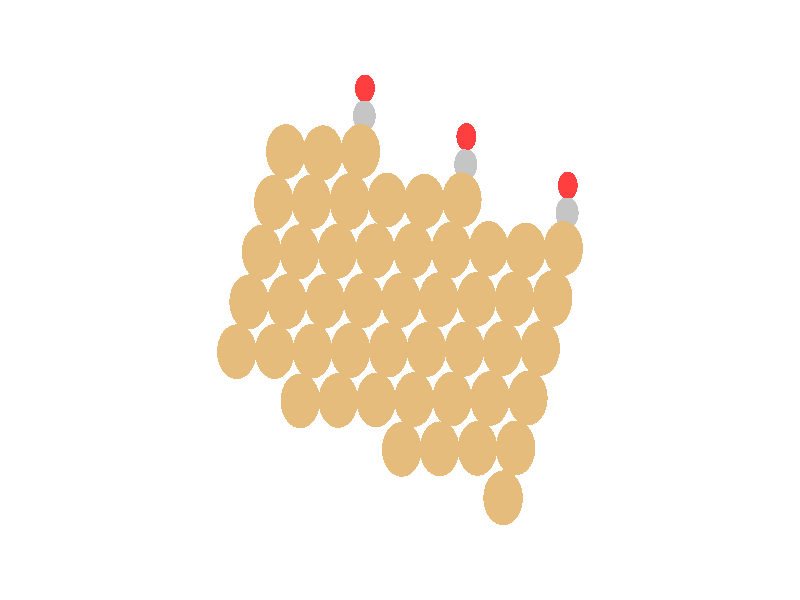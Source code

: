 #include "colors.inc"
#include "finish.inc"

global_settings {assumed_gamma 1 max_trace_level 6}
background {color White}
camera {orthographic
  right -47.49*x up 25.63*y
  direction 1.00*z
  location <0,0,50.00> look_at <0,0,0>}
light_source {<  2.00,   3.00,  40.00> color White
  area_light <0.70, 0, 0>, <0, 0.70, 0>, 3, 3
  adaptive 1 jitter}

#declare simple = finish {phong 0.7}
#declare pale = finish {ambient .5 diffuse .85 roughness .001 specular 0.200 }
#declare intermediate = finish {ambient 0.3 diffuse 0.6 specular 0.10 roughness 0.04 }
#declare vmd = finish {ambient .0 diffuse .65 phong 0.1 phong_size 40. specular 0.500 }
#declare jmol = finish {ambient .2 diffuse .6 specular 1 roughness .001 metallic}
#declare ase2 = finish {ambient 0.05 brilliance 3 diffuse 0.6 metallic specular 0.70 roughness 0.04 reflection 0.15}
#declare ase3 = finish {ambient .15 brilliance 2 diffuse .6 metallic specular 1. roughness .001 reflection .0}
#declare glass = finish {ambient .05 diffuse .3 specular 1. roughness .001}
#declare glass2 = finish {ambient .0 diffuse .3 specular 1. reflection .25 roughness .001}
#declare Rcell = 0.070;
#declare Rbond = 0.100;

#macro atom(LOC, R, COL, TRANS, FIN)
  sphere{LOC, R texture{pigment{color COL transmit TRANS} finish{FIN}}}
#end
#macro constrain(LOC, R, COL, TRANS FIN)
union{torus{R, Rcell rotate 45*z texture{pigment{color COL transmit TRANS} finish{FIN}}}
      torus{R, Rcell rotate -45*z texture{pigment{color COL transmit TRANS} finish{FIN}}}
      translate LOC}
#end

atom(< -2.12,   7.86, -13.00>, 0.68, rgb <0.56, 0.56, 0.56>, 0.0, simple) // #0 
atom(< -2.08,   9.04, -13.00>, 0.59, rgb <1.00, 0.05, 0.05>, 0.0, simple) // #1 
atom(< -8.22,   2.04, -14.30>, 1.17, rgb <0.78, 0.50, 0.20>, 0.0, simple) // #2 
atom(< -9.69,  -2.21, -14.30>, 1.17, rgb <0.78, 0.50, 0.20>, 0.0, simple) // #3 
atom(< -5.19,  -2.18, -14.30>, 1.17, rgb <0.78, 0.50, 0.20>, 0.0, simple) // #4 
atom(< -6.71,  -0.07, -14.30>, 1.17, rgb <0.78, 0.50, 0.20>, 0.0, simple) // #5 
atom(< -7.44,  -2.20, -13.00>, 1.17, rgb <0.78, 0.50, 0.20>, 0.0, simple) // #6 
atom(< -8.96,  -0.08, -13.00>, 1.17, rgb <0.78, 0.50, 0.20>, 0.0, simple) // #7 
atom(< -4.45,  -0.05, -13.00>, 1.17, rgb <0.78, 0.50, 0.20>, 0.0, simple) // #8 
atom(< -5.92,  -4.31, -13.00>, 1.17, rgb <0.78, 0.50, 0.20>, 0.0, simple) // #9 
atom(< -2.35,   6.35, -14.29>, 1.17, rgb <0.78, 0.50, 0.20>, 0.0, simple) // #10 
atom(< -3.72,   2.08, -14.30>, 1.17, rgb <0.78, 0.50, 0.20>, 0.0, simple) // #11 
atom(< -5.25,   4.19, -14.30>, 1.17, rgb <0.78, 0.50, 0.20>, 0.0, simple) // #12 
atom(< -6.78,   6.34, -14.31>, 1.17, rgb <0.78, 0.50, 0.20>, 0.0, simple) // #13 
atom(< -7.49,   4.17, -13.00>, 1.17, rgb <0.78, 0.50, 0.20>, 0.0, simple) // #14 
atom(< -2.99,   4.17, -13.00>, 1.17, rgb <0.78, 0.50, 0.20>, 0.0, simple) // #15 
atom(< -4.62,   6.27, -13.00>, 1.17, rgb <0.78, 0.50, 0.20>, 0.0, simple) // #16 
atom(< -5.97,   2.06, -13.00>, 1.17, rgb <0.78, 0.50, 0.20>, 0.0, simple) // #17 
atom(< -8.22,   2.04, -11.70>, 1.17, rgb <0.78, 0.50, 0.20>, 0.0, simple) // #18 
atom(< -9.69,  -2.21, -11.70>, 1.17, rgb <0.78, 0.50, 0.20>, 0.0, simple) // #19 
atom(< -5.19,  -2.18, -11.70>, 1.17, rgb <0.78, 0.50, 0.20>, 0.0, simple) // #20 
atom(< -6.71,  -0.07, -11.70>, 1.17, rgb <0.78, 0.50, 0.20>, 0.0, simple) // #21 
atom(< -7.44,  -2.20, -10.40>, 1.17, rgb <0.78, 0.50, 0.20>, 0.0, simple) // #22 
atom(< -8.96,  -0.08, -10.40>, 1.17, rgb <0.78, 0.50, 0.20>, 0.0, simple) // #23 
atom(< -4.45,  -0.05, -10.40>, 1.17, rgb <0.78, 0.50, 0.20>, 0.0, simple) // #24 
atom(< -5.92,  -4.31, -10.40>, 1.17, rgb <0.78, 0.50, 0.20>, 0.0, simple) // #25 
atom(< -2.35,   6.35, -11.71>, 1.17, rgb <0.78, 0.50, 0.20>, 0.0, simple) // #26 
atom(< -3.72,   2.08, -11.70>, 1.17, rgb <0.78, 0.50, 0.20>, 0.0, simple) // #27 
atom(< -5.25,   4.19, -11.70>, 1.17, rgb <0.78, 0.50, 0.20>, 0.0, simple) // #28 
atom(< -6.78,   6.34, -11.69>, 1.17, rgb <0.78, 0.50, 0.20>, 0.0, simple) // #29 
atom(< -7.49,   4.17, -10.40>, 1.17, rgb <0.78, 0.50, 0.20>, 0.0, simple) // #30 
atom(< -2.98,   4.25, -10.40>, 1.17, rgb <0.78, 0.50, 0.20>, 0.0, simple) // #31 
atom(< -4.56,   6.29, -10.40>, 1.17, rgb <0.78, 0.50, 0.20>, 0.0, simple) // #32 
atom(< -5.97,   2.06, -10.40>, 1.17, rgb <0.78, 0.50, 0.20>, 0.0, simple) // #33 
atom(<  3.90,   5.79, -13.00>, 0.68, rgb <0.56, 0.56, 0.56>, 0.0, simple) // #34 
atom(<  3.94,   6.97, -13.00>, 0.59, rgb <1.00, 0.05, 0.05>, 0.0, simple) // #35 
atom(< -2.20,  -0.03, -14.30>, 1.17, rgb <0.78, 0.50, 0.20>, 0.0, simple) // #36 
atom(< -3.67,  -4.29, -14.30>, 1.17, rgb <0.78, 0.50, 0.20>, 0.0, simple) // #37 
atom(<  0.83,  -4.25, -14.30>, 1.17, rgb <0.78, 0.50, 0.20>, 0.0, simple) // #38 
atom(< -0.68,  -2.14, -14.30>, 1.17, rgb <0.78, 0.50, 0.20>, 0.0, simple) // #39 
atom(< -1.42,  -4.27, -13.00>, 1.17, rgb <0.78, 0.50, 0.20>, 0.0, simple) // #40 
atom(< -2.94,  -2.16, -13.00>, 1.17, rgb <0.78, 0.50, 0.20>, 0.0, simple) // #41 
atom(<  1.57,  -2.12, -13.00>, 1.17, rgb <0.78, 0.50, 0.20>, 0.0, simple) // #42 
atom(<  0.10,  -6.38, -13.00>, 1.17, rgb <0.78, 0.50, 0.20>, 0.0, simple) // #43 
atom(<  3.67,   4.28, -14.29>, 1.17, rgb <0.78, 0.50, 0.20>, 0.0, simple) // #44 
atom(<  2.30,   0.01, -14.30>, 1.17, rgb <0.78, 0.50, 0.20>, 0.0, simple) // #45 
atom(<  0.77,   2.11, -14.30>, 1.17, rgb <0.78, 0.50, 0.20>, 0.0, simple) // #46 
atom(< -0.76,   4.27, -14.31>, 1.17, rgb <0.78, 0.50, 0.20>, 0.0, simple) // #47 
atom(< -1.47,   2.10, -13.00>, 1.17, rgb <0.78, 0.50, 0.20>, 0.0, simple) // #48 
atom(<  3.03,   2.10, -13.00>, 1.17, rgb <0.78, 0.50, 0.20>, 0.0, simple) // #49 
atom(<  1.40,   4.20, -13.00>, 1.17, rgb <0.78, 0.50, 0.20>, 0.0, simple) // #50 
atom(<  0.05,  -0.01, -13.00>, 1.17, rgb <0.78, 0.50, 0.20>, 0.0, simple) // #51 
atom(< -2.20,  -0.03, -11.70>, 1.17, rgb <0.78, 0.50, 0.20>, 0.0, simple) // #52 
atom(< -3.67,  -4.29, -11.70>, 1.17, rgb <0.78, 0.50, 0.20>, 0.0, simple) // #53 
atom(<  0.83,  -4.25, -11.70>, 1.17, rgb <0.78, 0.50, 0.20>, 0.0, simple) // #54 
atom(< -0.68,  -2.14, -11.70>, 1.17, rgb <0.78, 0.50, 0.20>, 0.0, simple) // #55 
atom(< -1.42,  -4.27, -10.40>, 1.17, rgb <0.78, 0.50, 0.20>, 0.0, simple) // #56 
atom(< -2.94,  -2.16, -10.40>, 1.17, rgb <0.78, 0.50, 0.20>, 0.0, simple) // #57 
atom(<  1.57,  -2.12, -10.40>, 1.17, rgb <0.78, 0.50, 0.20>, 0.0, simple) // #58 
atom(<  0.10,  -6.38, -10.40>, 1.17, rgb <0.78, 0.50, 0.20>, 0.0, simple) // #59 
atom(<  3.67,   4.28, -11.71>, 1.17, rgb <0.78, 0.50, 0.20>, 0.0, simple) // #60 
atom(<  2.30,   0.01, -11.70>, 1.17, rgb <0.78, 0.50, 0.20>, 0.0, simple) // #61 
atom(<  0.77,   2.11, -11.70>, 1.17, rgb <0.78, 0.50, 0.20>, 0.0, simple) // #62 
atom(< -0.76,   4.27, -11.69>, 1.17, rgb <0.78, 0.50, 0.20>, 0.0, simple) // #63 
atom(< -1.47,   2.10, -10.40>, 1.17, rgb <0.78, 0.50, 0.20>, 0.0, simple) // #64 
atom(<  3.04,   2.17, -10.40>, 1.17, rgb <0.78, 0.50, 0.20>, 0.0, simple) // #65 
atom(<  1.46,   4.22, -10.40>, 1.17, rgb <0.78, 0.50, 0.20>, 0.0, simple) // #66 
atom(<  0.05,  -0.01, -10.40>, 1.17, rgb <0.78, 0.50, 0.20>, 0.0, simple) // #67 
atom(<  9.92,   3.72, -13.00>, 0.68, rgb <0.56, 0.56, 0.56>, 0.0, simple) // #68 
atom(<  9.96,   4.89, -13.00>, 0.59, rgb <1.00, 0.05, 0.05>, 0.0, simple) // #69 
atom(<  3.82,  -2.10, -14.30>, 1.17, rgb <0.78, 0.50, 0.20>, 0.0, simple) // #70 
atom(<  2.35,  -6.36, -14.30>, 1.17, rgb <0.78, 0.50, 0.20>, 0.0, simple) // #71 
atom(<  6.86,  -6.32, -14.30>, 1.17, rgb <0.78, 0.50, 0.20>, 0.0, simple) // #72 
atom(<  5.34,  -4.21, -14.30>, 1.17, rgb <0.78, 0.50, 0.20>, 0.0, simple) // #73 
atom(<  4.60,  -6.34, -13.00>, 1.17, rgb <0.78, 0.50, 0.20>, 0.0, simple) // #74 
atom(<  3.09,  -4.23, -13.00>, 1.17, rgb <0.78, 0.50, 0.20>, 0.0, simple) // #75 
atom(<  7.59,  -4.19, -13.00>, 1.17, rgb <0.78, 0.50, 0.20>, 0.0, simple) // #76 
atom(<  6.12,  -8.45, -13.00>, 1.17, rgb <0.78, 0.50, 0.20>, 0.0, simple) // #77 
atom(<  9.69,   2.20, -14.29>, 1.17, rgb <0.78, 0.50, 0.20>, 0.0, simple) // #78 
atom(<  8.32,  -2.07, -14.30>, 1.17, rgb <0.78, 0.50, 0.20>, 0.0, simple) // #79 
atom(<  6.79,   0.04, -14.30>, 1.17, rgb <0.78, 0.50, 0.20>, 0.0, simple) // #80 
atom(<  5.26,   2.20, -14.31>, 1.17, rgb <0.78, 0.50, 0.20>, 0.0, simple) // #81 
atom(<  4.55,   0.03, -13.00>, 1.17, rgb <0.78, 0.50, 0.20>, 0.0, simple) // #82 
atom(<  9.05,   0.03, -13.00>, 1.17, rgb <0.78, 0.50, 0.20>, 0.0, simple) // #83 
atom(<  7.43,   2.12, -13.00>, 1.17, rgb <0.78, 0.50, 0.20>, 0.0, simple) // #84 
atom(<  6.07,  -2.08, -13.00>, 1.17, rgb <0.78, 0.50, 0.20>, 0.0, simple) // #85 
atom(<  3.82,  -2.10, -11.70>, 1.17, rgb <0.78, 0.50, 0.20>, 0.0, simple) // #86 
atom(<  2.35,  -6.36, -11.70>, 1.17, rgb <0.78, 0.50, 0.20>, 0.0, simple) // #87 
atom(<  6.86,  -6.32, -11.70>, 1.17, rgb <0.78, 0.50, 0.20>, 0.0, simple) // #88 
atom(<  5.34,  -4.21, -11.70>, 1.17, rgb <0.78, 0.50, 0.20>, 0.0, simple) // #89 
atom(<  4.60,  -6.34, -10.40>, 1.17, rgb <0.78, 0.50, 0.20>, 0.0, simple) // #90 
atom(<  3.09,  -4.23, -10.40>, 1.17, rgb <0.78, 0.50, 0.20>, 0.0, simple) // #91 
atom(<  7.59,  -4.19, -10.40>, 1.17, rgb <0.78, 0.50, 0.20>, 0.0, simple) // #92 
atom(<  6.12,  -8.45, -10.40>, 1.17, rgb <0.78, 0.50, 0.20>, 0.0, simple) // #93 
atom(<  9.69,   2.20, -11.71>, 1.17, rgb <0.78, 0.50, 0.20>, 0.0, simple) // #94 
atom(<  8.32,  -2.07, -11.70>, 1.17, rgb <0.78, 0.50, 0.20>, 0.0, simple) // #95 
atom(<  6.79,   0.04, -11.70>, 1.17, rgb <0.78, 0.50, 0.20>, 0.0, simple) // #96 
atom(<  5.26,   2.20, -11.69>, 1.17, rgb <0.78, 0.50, 0.20>, 0.0, simple) // #97 
atom(<  4.55,   0.03, -10.40>, 1.17, rgb <0.78, 0.50, 0.20>, 0.0, simple) // #98 
atom(<  9.07,   0.10, -10.40>, 1.17, rgb <0.78, 0.50, 0.20>, 0.0, simple) // #99 
atom(<  7.48,   2.14, -10.40>, 1.17, rgb <0.78, 0.50, 0.20>, 0.0, simple) // #100 
atom(<  6.07,  -2.08, -10.40>, 1.17, rgb <0.78, 0.50, 0.20>, 0.0, simple) // #101 
atom(< -2.12,   7.86,  -7.80>, 0.68, rgb <0.56, 0.56, 0.56>, 0.0, simple) // #102 
atom(< -2.08,   9.04,  -7.80>, 0.59, rgb <1.00, 0.05, 0.05>, 0.0, simple) // #103 
atom(< -8.22,   2.04,  -9.10>, 1.17, rgb <0.78, 0.50, 0.20>, 0.0, simple) // #104 
atom(< -9.69,  -2.21,  -9.10>, 1.17, rgb <0.78, 0.50, 0.20>, 0.0, simple) // #105 
atom(< -5.19,  -2.18,  -9.10>, 1.17, rgb <0.78, 0.50, 0.20>, 0.0, simple) // #106 
atom(< -6.71,  -0.07,  -9.10>, 1.17, rgb <0.78, 0.50, 0.20>, 0.0, simple) // #107 
atom(< -7.44,  -2.20,  -7.80>, 1.17, rgb <0.78, 0.50, 0.20>, 0.0, simple) // #108 
atom(< -8.96,  -0.08,  -7.80>, 1.17, rgb <0.78, 0.50, 0.20>, 0.0, simple) // #109 
atom(< -4.45,  -0.05,  -7.80>, 1.17, rgb <0.78, 0.50, 0.20>, 0.0, simple) // #110 
atom(< -5.92,  -4.31,  -7.80>, 1.17, rgb <0.78, 0.50, 0.20>, 0.0, simple) // #111 
atom(< -2.35,   6.35,  -9.09>, 1.17, rgb <0.78, 0.50, 0.20>, 0.0, simple) // #112 
atom(< -3.72,   2.08,  -9.10>, 1.17, rgb <0.78, 0.50, 0.20>, 0.0, simple) // #113 
atom(< -5.25,   4.19,  -9.10>, 1.17, rgb <0.78, 0.50, 0.20>, 0.0, simple) // #114 
atom(< -6.78,   6.34,  -9.11>, 1.17, rgb <0.78, 0.50, 0.20>, 0.0, simple) // #115 
atom(< -7.49,   4.17,  -7.80>, 1.17, rgb <0.78, 0.50, 0.20>, 0.0, simple) // #116 
atom(< -2.99,   4.17,  -7.80>, 1.17, rgb <0.78, 0.50, 0.20>, 0.0, simple) // #117 
atom(< -4.62,   6.27,  -7.80>, 1.17, rgb <0.78, 0.50, 0.20>, 0.0, simple) // #118 
atom(< -5.97,   2.06,  -7.80>, 1.17, rgb <0.78, 0.50, 0.20>, 0.0, simple) // #119 
atom(< -8.22,   2.04,  -6.50>, 1.17, rgb <0.78, 0.50, 0.20>, 0.0, simple) // #120 
atom(< -9.69,  -2.21,  -6.50>, 1.17, rgb <0.78, 0.50, 0.20>, 0.0, simple) // #121 
atom(< -5.19,  -2.18,  -6.50>, 1.17, rgb <0.78, 0.50, 0.20>, 0.0, simple) // #122 
atom(< -6.71,  -0.07,  -6.50>, 1.17, rgb <0.78, 0.50, 0.20>, 0.0, simple) // #123 
atom(< -7.44,  -2.20,  -5.20>, 1.17, rgb <0.78, 0.50, 0.20>, 0.0, simple) // #124 
atom(< -8.96,  -0.08,  -5.20>, 1.17, rgb <0.78, 0.50, 0.20>, 0.0, simple) // #125 
atom(< -4.45,  -0.05,  -5.20>, 1.17, rgb <0.78, 0.50, 0.20>, 0.0, simple) // #126 
atom(< -5.92,  -4.31,  -5.20>, 1.17, rgb <0.78, 0.50, 0.20>, 0.0, simple) // #127 
atom(< -2.35,   6.35,  -6.51>, 1.17, rgb <0.78, 0.50, 0.20>, 0.0, simple) // #128 
atom(< -3.72,   2.08,  -6.50>, 1.17, rgb <0.78, 0.50, 0.20>, 0.0, simple) // #129 
atom(< -5.25,   4.19,  -6.50>, 1.17, rgb <0.78, 0.50, 0.20>, 0.0, simple) // #130 
atom(< -6.78,   6.34,  -6.49>, 1.17, rgb <0.78, 0.50, 0.20>, 0.0, simple) // #131 
atom(< -7.49,   4.17,  -5.20>, 1.17, rgb <0.78, 0.50, 0.20>, 0.0, simple) // #132 
atom(< -2.98,   4.25,  -5.20>, 1.17, rgb <0.78, 0.50, 0.20>, 0.0, simple) // #133 
atom(< -4.56,   6.29,  -5.20>, 1.17, rgb <0.78, 0.50, 0.20>, 0.0, simple) // #134 
atom(< -5.97,   2.06,  -5.20>, 1.17, rgb <0.78, 0.50, 0.20>, 0.0, simple) // #135 
atom(<  3.90,   5.79,  -7.80>, 0.68, rgb <0.56, 0.56, 0.56>, 0.0, simple) // #136 
atom(<  3.94,   6.97,  -7.80>, 0.59, rgb <1.00, 0.05, 0.05>, 0.0, simple) // #137 
atom(< -2.20,  -0.03,  -9.10>, 1.17, rgb <0.78, 0.50, 0.20>, 0.0, simple) // #138 
atom(< -3.67,  -4.29,  -9.10>, 1.17, rgb <0.78, 0.50, 0.20>, 0.0, simple) // #139 
atom(<  0.83,  -4.25,  -9.10>, 1.17, rgb <0.78, 0.50, 0.20>, 0.0, simple) // #140 
atom(< -0.68,  -2.14,  -9.10>, 1.17, rgb <0.78, 0.50, 0.20>, 0.0, simple) // #141 
atom(< -1.42,  -4.27,  -7.80>, 1.17, rgb <0.78, 0.50, 0.20>, 0.0, simple) // #142 
atom(< -2.94,  -2.16,  -7.80>, 1.17, rgb <0.78, 0.50, 0.20>, 0.0, simple) // #143 
atom(<  1.57,  -2.12,  -7.80>, 1.17, rgb <0.78, 0.50, 0.20>, 0.0, simple) // #144 
atom(<  0.10,  -6.38,  -7.80>, 1.17, rgb <0.78, 0.50, 0.20>, 0.0, simple) // #145 
atom(<  3.67,   4.28,  -9.09>, 1.17, rgb <0.78, 0.50, 0.20>, 0.0, simple) // #146 
atom(<  2.30,   0.01,  -9.10>, 1.17, rgb <0.78, 0.50, 0.20>, 0.0, simple) // #147 
atom(<  0.77,   2.11,  -9.10>, 1.17, rgb <0.78, 0.50, 0.20>, 0.0, simple) // #148 
atom(< -0.76,   4.27,  -9.11>, 1.17, rgb <0.78, 0.50, 0.20>, 0.0, simple) // #149 
atom(< -1.47,   2.10,  -7.80>, 1.17, rgb <0.78, 0.50, 0.20>, 0.0, simple) // #150 
atom(<  3.03,   2.10,  -7.80>, 1.17, rgb <0.78, 0.50, 0.20>, 0.0, simple) // #151 
atom(<  1.40,   4.20,  -7.80>, 1.17, rgb <0.78, 0.50, 0.20>, 0.0, simple) // #152 
atom(<  0.05,  -0.01,  -7.80>, 1.17, rgb <0.78, 0.50, 0.20>, 0.0, simple) // #153 
atom(< -2.20,  -0.03,  -6.50>, 1.17, rgb <0.78, 0.50, 0.20>, 0.0, simple) // #154 
atom(< -3.67,  -4.29,  -6.50>, 1.17, rgb <0.78, 0.50, 0.20>, 0.0, simple) // #155 
atom(<  0.83,  -4.25,  -6.50>, 1.17, rgb <0.78, 0.50, 0.20>, 0.0, simple) // #156 
atom(< -0.68,  -2.14,  -6.50>, 1.17, rgb <0.78, 0.50, 0.20>, 0.0, simple) // #157 
atom(< -1.42,  -4.27,  -5.20>, 1.17, rgb <0.78, 0.50, 0.20>, 0.0, simple) // #158 
atom(< -2.94,  -2.16,  -5.20>, 1.17, rgb <0.78, 0.50, 0.20>, 0.0, simple) // #159 
atom(<  1.57,  -2.12,  -5.20>, 1.17, rgb <0.78, 0.50, 0.20>, 0.0, simple) // #160 
atom(<  0.10,  -6.38,  -5.20>, 1.17, rgb <0.78, 0.50, 0.20>, 0.0, simple) // #161 
atom(<  3.67,   4.28,  -6.51>, 1.17, rgb <0.78, 0.50, 0.20>, 0.0, simple) // #162 
atom(<  2.30,   0.01,  -6.50>, 1.17, rgb <0.78, 0.50, 0.20>, 0.0, simple) // #163 
atom(<  0.77,   2.11,  -6.50>, 1.17, rgb <0.78, 0.50, 0.20>, 0.0, simple) // #164 
atom(< -0.76,   4.27,  -6.49>, 1.17, rgb <0.78, 0.50, 0.20>, 0.0, simple) // #165 
atom(< -1.47,   2.10,  -5.20>, 1.17, rgb <0.78, 0.50, 0.20>, 0.0, simple) // #166 
atom(<  3.04,   2.17,  -5.20>, 1.17, rgb <0.78, 0.50, 0.20>, 0.0, simple) // #167 
atom(<  1.46,   4.22,  -5.20>, 1.17, rgb <0.78, 0.50, 0.20>, 0.0, simple) // #168 
atom(<  0.05,  -0.01,  -5.20>, 1.17, rgb <0.78, 0.50, 0.20>, 0.0, simple) // #169 
atom(<  9.92,   3.72,  -7.80>, 0.68, rgb <0.56, 0.56, 0.56>, 0.0, simple) // #170 
atom(<  9.96,   4.89,  -7.80>, 0.59, rgb <1.00, 0.05, 0.05>, 0.0, simple) // #171 
atom(<  3.82,  -2.10,  -9.10>, 1.17, rgb <0.78, 0.50, 0.20>, 0.0, simple) // #172 
atom(<  2.35,  -6.36,  -9.10>, 1.17, rgb <0.78, 0.50, 0.20>, 0.0, simple) // #173 
atom(<  6.86,  -6.32,  -9.10>, 1.17, rgb <0.78, 0.50, 0.20>, 0.0, simple) // #174 
atom(<  5.34,  -4.21,  -9.10>, 1.17, rgb <0.78, 0.50, 0.20>, 0.0, simple) // #175 
atom(<  4.60,  -6.34,  -7.80>, 1.17, rgb <0.78, 0.50, 0.20>, 0.0, simple) // #176 
atom(<  3.09,  -4.23,  -7.80>, 1.17, rgb <0.78, 0.50, 0.20>, 0.0, simple) // #177 
atom(<  7.59,  -4.19,  -7.80>, 1.17, rgb <0.78, 0.50, 0.20>, 0.0, simple) // #178 
atom(<  6.12,  -8.45,  -7.80>, 1.17, rgb <0.78, 0.50, 0.20>, 0.0, simple) // #179 
atom(<  9.69,   2.20,  -9.09>, 1.17, rgb <0.78, 0.50, 0.20>, 0.0, simple) // #180 
atom(<  8.32,  -2.07,  -9.10>, 1.17, rgb <0.78, 0.50, 0.20>, 0.0, simple) // #181 
atom(<  6.79,   0.04,  -9.10>, 1.17, rgb <0.78, 0.50, 0.20>, 0.0, simple) // #182 
atom(<  5.26,   2.20,  -9.11>, 1.17, rgb <0.78, 0.50, 0.20>, 0.0, simple) // #183 
atom(<  4.55,   0.03,  -7.80>, 1.17, rgb <0.78, 0.50, 0.20>, 0.0, simple) // #184 
atom(<  9.05,   0.03,  -7.80>, 1.17, rgb <0.78, 0.50, 0.20>, 0.0, simple) // #185 
atom(<  7.43,   2.12,  -7.80>, 1.17, rgb <0.78, 0.50, 0.20>, 0.0, simple) // #186 
atom(<  6.07,  -2.08,  -7.80>, 1.17, rgb <0.78, 0.50, 0.20>, 0.0, simple) // #187 
atom(<  3.82,  -2.10,  -6.50>, 1.17, rgb <0.78, 0.50, 0.20>, 0.0, simple) // #188 
atom(<  2.35,  -6.36,  -6.50>, 1.17, rgb <0.78, 0.50, 0.20>, 0.0, simple) // #189 
atom(<  6.86,  -6.32,  -6.50>, 1.17, rgb <0.78, 0.50, 0.20>, 0.0, simple) // #190 
atom(<  5.34,  -4.21,  -6.50>, 1.17, rgb <0.78, 0.50, 0.20>, 0.0, simple) // #191 
atom(<  4.60,  -6.34,  -5.20>, 1.17, rgb <0.78, 0.50, 0.20>, 0.0, simple) // #192 
atom(<  3.09,  -4.23,  -5.20>, 1.17, rgb <0.78, 0.50, 0.20>, 0.0, simple) // #193 
atom(<  7.59,  -4.19,  -5.20>, 1.17, rgb <0.78, 0.50, 0.20>, 0.0, simple) // #194 
atom(<  6.12,  -8.45,  -5.20>, 1.17, rgb <0.78, 0.50, 0.20>, 0.0, simple) // #195 
atom(<  9.69,   2.20,  -6.51>, 1.17, rgb <0.78, 0.50, 0.20>, 0.0, simple) // #196 
atom(<  8.32,  -2.07,  -6.50>, 1.17, rgb <0.78, 0.50, 0.20>, 0.0, simple) // #197 
atom(<  6.79,   0.04,  -6.50>, 1.17, rgb <0.78, 0.50, 0.20>, 0.0, simple) // #198 
atom(<  5.26,   2.20,  -6.49>, 1.17, rgb <0.78, 0.50, 0.20>, 0.0, simple) // #199 
atom(<  4.55,   0.03,  -5.20>, 1.17, rgb <0.78, 0.50, 0.20>, 0.0, simple) // #200 
atom(<  9.07,   0.10,  -5.20>, 1.17, rgb <0.78, 0.50, 0.20>, 0.0, simple) // #201 
atom(<  7.48,   2.14,  -5.20>, 1.17, rgb <0.78, 0.50, 0.20>, 0.0, simple) // #202 
atom(<  6.07,  -2.08,  -5.20>, 1.17, rgb <0.78, 0.50, 0.20>, 0.0, simple) // #203 
atom(< -2.12,   7.86,  -2.60>, 0.68, rgb <0.56, 0.56, 0.56>, 0.0, simple) // #204 
atom(< -2.08,   9.04,  -2.60>, 0.59, rgb <1.00, 0.05, 0.05>, 0.0, simple) // #205 
atom(< -8.22,   2.04,  -3.90>, 1.17, rgb <0.78, 0.50, 0.20>, 0.0, simple) // #206 
atom(< -9.69,  -2.21,  -3.90>, 1.17, rgb <0.78, 0.50, 0.20>, 0.0, simple) // #207 
atom(< -5.19,  -2.18,  -3.90>, 1.17, rgb <0.78, 0.50, 0.20>, 0.0, simple) // #208 
atom(< -6.71,  -0.07,  -3.90>, 1.17, rgb <0.78, 0.50, 0.20>, 0.0, simple) // #209 
atom(< -7.44,  -2.20,  -2.60>, 1.17, rgb <0.78, 0.50, 0.20>, 0.0, simple) // #210 
atom(< -8.96,  -0.08,  -2.60>, 1.17, rgb <0.78, 0.50, 0.20>, 0.0, simple) // #211 
atom(< -4.45,  -0.05,  -2.60>, 1.17, rgb <0.78, 0.50, 0.20>, 0.0, simple) // #212 
atom(< -5.92,  -4.31,  -2.60>, 1.17, rgb <0.78, 0.50, 0.20>, 0.0, simple) // #213 
atom(< -2.35,   6.35,  -3.89>, 1.17, rgb <0.78, 0.50, 0.20>, 0.0, simple) // #214 
atom(< -3.72,   2.08,  -3.90>, 1.17, rgb <0.78, 0.50, 0.20>, 0.0, simple) // #215 
atom(< -5.25,   4.19,  -3.90>, 1.17, rgb <0.78, 0.50, 0.20>, 0.0, simple) // #216 
atom(< -6.78,   6.34,  -3.91>, 1.17, rgb <0.78, 0.50, 0.20>, 0.0, simple) // #217 
atom(< -7.49,   4.17,  -2.60>, 1.17, rgb <0.78, 0.50, 0.20>, 0.0, simple) // #218 
atom(< -2.99,   4.17,  -2.60>, 1.17, rgb <0.78, 0.50, 0.20>, 0.0, simple) // #219 
atom(< -4.62,   6.27,  -2.60>, 1.17, rgb <0.78, 0.50, 0.20>, 0.0, simple) // #220 
atom(< -5.97,   2.06,  -2.60>, 1.17, rgb <0.78, 0.50, 0.20>, 0.0, simple) // #221 
atom(< -8.22,   2.04,  -1.30>, 1.17, rgb <0.78, 0.50, 0.20>, 0.0, simple) // #222 
atom(< -9.69,  -2.21,  -1.30>, 1.17, rgb <0.78, 0.50, 0.20>, 0.0, simple) // #223 
atom(< -5.19,  -2.18,  -1.30>, 1.17, rgb <0.78, 0.50, 0.20>, 0.0, simple) // #224 
atom(< -6.71,  -0.07,  -1.30>, 1.17, rgb <0.78, 0.50, 0.20>, 0.0, simple) // #225 
atom(< -7.44,  -2.20,  -0.00>, 1.17, rgb <0.78, 0.50, 0.20>, 0.0, simple) // #226 
atom(< -8.96,  -0.08,  -0.00>, 1.17, rgb <0.78, 0.50, 0.20>, 0.0, simple) // #227 
atom(< -4.45,  -0.05,  -0.00>, 1.17, rgb <0.78, 0.50, 0.20>, 0.0, simple) // #228 
atom(< -5.92,  -4.31,  -0.00>, 1.17, rgb <0.78, 0.50, 0.20>, 0.0, simple) // #229 
atom(< -2.35,   6.35,  -1.31>, 1.17, rgb <0.78, 0.50, 0.20>, 0.0, simple) // #230 
atom(< -3.72,   2.08,  -1.30>, 1.17, rgb <0.78, 0.50, 0.20>, 0.0, simple) // #231 
atom(< -5.25,   4.19,  -1.30>, 1.17, rgb <0.78, 0.50, 0.20>, 0.0, simple) // #232 
atom(< -6.78,   6.34,  -1.29>, 1.17, rgb <0.78, 0.50, 0.20>, 0.0, simple) // #233 
atom(< -7.49,   4.17,  -0.00>, 1.17, rgb <0.78, 0.50, 0.20>, 0.0, simple) // #234 
atom(< -2.98,   4.25,   0.00>, 1.17, rgb <0.78, 0.50, 0.20>, 0.0, simple) // #235 
atom(< -4.56,   6.29,  -0.00>, 1.17, rgb <0.78, 0.50, 0.20>, 0.0, simple) // #236 
atom(< -5.97,   2.06,  -0.00>, 1.17, rgb <0.78, 0.50, 0.20>, 0.0, simple) // #237 
atom(<  3.90,   5.79,  -2.60>, 0.68, rgb <0.56, 0.56, 0.56>, 0.0, simple) // #238 
atom(<  3.94,   6.97,  -2.60>, 0.59, rgb <1.00, 0.05, 0.05>, 0.0, simple) // #239 
atom(< -2.20,  -0.03,  -3.90>, 1.17, rgb <0.78, 0.50, 0.20>, 0.0, simple) // #240 
atom(< -3.67,  -4.29,  -3.90>, 1.17, rgb <0.78, 0.50, 0.20>, 0.0, simple) // #241 
atom(<  0.83,  -4.25,  -3.90>, 1.17, rgb <0.78, 0.50, 0.20>, 0.0, simple) // #242 
atom(< -0.68,  -2.14,  -3.90>, 1.17, rgb <0.78, 0.50, 0.20>, 0.0, simple) // #243 
atom(< -1.42,  -4.27,  -2.60>, 1.17, rgb <0.78, 0.50, 0.20>, 0.0, simple) // #244 
atom(< -2.94,  -2.16,  -2.60>, 1.17, rgb <0.78, 0.50, 0.20>, 0.0, simple) // #245 
atom(<  1.57,  -2.12,  -2.60>, 1.17, rgb <0.78, 0.50, 0.20>, 0.0, simple) // #246 
atom(<  0.10,  -6.38,  -2.60>, 1.17, rgb <0.78, 0.50, 0.20>, 0.0, simple) // #247 
atom(<  3.67,   4.28,  -3.89>, 1.17, rgb <0.78, 0.50, 0.20>, 0.0, simple) // #248 
atom(<  2.30,   0.01,  -3.90>, 1.17, rgb <0.78, 0.50, 0.20>, 0.0, simple) // #249 
atom(<  0.77,   2.11,  -3.90>, 1.17, rgb <0.78, 0.50, 0.20>, 0.0, simple) // #250 
atom(< -0.76,   4.27,  -3.91>, 1.17, rgb <0.78, 0.50, 0.20>, 0.0, simple) // #251 
atom(< -1.47,   2.10,  -2.60>, 1.17, rgb <0.78, 0.50, 0.20>, 0.0, simple) // #252 
atom(<  3.03,   2.10,  -2.60>, 1.17, rgb <0.78, 0.50, 0.20>, 0.0, simple) // #253 
atom(<  1.40,   4.20,  -2.60>, 1.17, rgb <0.78, 0.50, 0.20>, 0.0, simple) // #254 
atom(<  0.05,  -0.01,  -2.60>, 1.17, rgb <0.78, 0.50, 0.20>, 0.0, simple) // #255 
atom(< -2.20,  -0.03,  -1.30>, 1.17, rgb <0.78, 0.50, 0.20>, 0.0, simple) // #256 
atom(< -3.67,  -4.29,  -1.30>, 1.17, rgb <0.78, 0.50, 0.20>, 0.0, simple) // #257 
atom(<  0.83,  -4.25,  -1.30>, 1.17, rgb <0.78, 0.50, 0.20>, 0.0, simple) // #258 
atom(< -0.68,  -2.14,  -1.30>, 1.17, rgb <0.78, 0.50, 0.20>, 0.0, simple) // #259 
atom(< -1.42,  -4.27,  -0.00>, 1.17, rgb <0.78, 0.50, 0.20>, 0.0, simple) // #260 
atom(< -2.94,  -2.16,  -0.00>, 1.17, rgb <0.78, 0.50, 0.20>, 0.0, simple) // #261 
atom(<  1.57,  -2.12,  -0.00>, 1.17, rgb <0.78, 0.50, 0.20>, 0.0, simple) // #262 
atom(<  0.10,  -6.38,  -0.00>, 1.17, rgb <0.78, 0.50, 0.20>, 0.0, simple) // #263 
atom(<  3.67,   4.28,  -1.31>, 1.17, rgb <0.78, 0.50, 0.20>, 0.0, simple) // #264 
atom(<  2.30,   0.01,  -1.30>, 1.17, rgb <0.78, 0.50, 0.20>, 0.0, simple) // #265 
atom(<  0.77,   2.11,  -1.30>, 1.17, rgb <0.78, 0.50, 0.20>, 0.0, simple) // #266 
atom(< -0.76,   4.27,  -1.29>, 1.17, rgb <0.78, 0.50, 0.20>, 0.0, simple) // #267 
atom(< -1.47,   2.10,  -0.00>, 1.17, rgb <0.78, 0.50, 0.20>, 0.0, simple) // #268 
atom(<  3.04,   2.17,   0.00>, 1.17, rgb <0.78, 0.50, 0.20>, 0.0, simple) // #269 
atom(<  1.46,   4.22,  -0.00>, 1.17, rgb <0.78, 0.50, 0.20>, 0.0, simple) // #270 
atom(<  0.05,  -0.01,  -0.00>, 1.17, rgb <0.78, 0.50, 0.20>, 0.0, simple) // #271 
atom(<  9.92,   3.72,  -2.60>, 0.68, rgb <0.56, 0.56, 0.56>, 0.0, simple) // #272 
atom(<  9.96,   4.89,  -2.60>, 0.59, rgb <1.00, 0.05, 0.05>, 0.0, simple) // #273 
atom(<  3.82,  -2.10,  -3.90>, 1.17, rgb <0.78, 0.50, 0.20>, 0.0, simple) // #274 
atom(<  2.35,  -6.36,  -3.90>, 1.17, rgb <0.78, 0.50, 0.20>, 0.0, simple) // #275 
atom(<  6.86,  -6.32,  -3.90>, 1.17, rgb <0.78, 0.50, 0.20>, 0.0, simple) // #276 
atom(<  5.34,  -4.21,  -3.90>, 1.17, rgb <0.78, 0.50, 0.20>, 0.0, simple) // #277 
atom(<  4.60,  -6.34,  -2.60>, 1.17, rgb <0.78, 0.50, 0.20>, 0.0, simple) // #278 
atom(<  3.09,  -4.23,  -2.60>, 1.17, rgb <0.78, 0.50, 0.20>, 0.0, simple) // #279 
atom(<  7.59,  -4.19,  -2.60>, 1.17, rgb <0.78, 0.50, 0.20>, 0.0, simple) // #280 
atom(<  6.12,  -8.45,  -2.60>, 1.17, rgb <0.78, 0.50, 0.20>, 0.0, simple) // #281 
atom(<  9.69,   2.20,  -3.89>, 1.17, rgb <0.78, 0.50, 0.20>, 0.0, simple) // #282 
atom(<  8.32,  -2.07,  -3.90>, 1.17, rgb <0.78, 0.50, 0.20>, 0.0, simple) // #283 
atom(<  6.79,   0.04,  -3.90>, 1.17, rgb <0.78, 0.50, 0.20>, 0.0, simple) // #284 
atom(<  5.26,   2.20,  -3.91>, 1.17, rgb <0.78, 0.50, 0.20>, 0.0, simple) // #285 
atom(<  4.55,   0.03,  -2.60>, 1.17, rgb <0.78, 0.50, 0.20>, 0.0, simple) // #286 
atom(<  9.05,   0.03,  -2.60>, 1.17, rgb <0.78, 0.50, 0.20>, 0.0, simple) // #287 
atom(<  7.43,   2.12,  -2.60>, 1.17, rgb <0.78, 0.50, 0.20>, 0.0, simple) // #288 
atom(<  6.07,  -2.08,  -2.60>, 1.17, rgb <0.78, 0.50, 0.20>, 0.0, simple) // #289 
atom(<  3.82,  -2.10,  -1.30>, 1.17, rgb <0.78, 0.50, 0.20>, 0.0, simple) // #290 
atom(<  2.35,  -6.36,  -1.30>, 1.17, rgb <0.78, 0.50, 0.20>, 0.0, simple) // #291 
atom(<  6.86,  -6.32,  -1.30>, 1.17, rgb <0.78, 0.50, 0.20>, 0.0, simple) // #292 
atom(<  5.34,  -4.21,  -1.30>, 1.17, rgb <0.78, 0.50, 0.20>, 0.0, simple) // #293 
atom(<  4.60,  -6.34,  -0.00>, 1.17, rgb <0.78, 0.50, 0.20>, 0.0, simple) // #294 
atom(<  3.09,  -4.23,  -0.00>, 1.17, rgb <0.78, 0.50, 0.20>, 0.0, simple) // #295 
atom(<  7.59,  -4.19,  -0.00>, 1.17, rgb <0.78, 0.50, 0.20>, 0.0, simple) // #296 
atom(<  6.12,  -8.45,  -0.00>, 1.17, rgb <0.78, 0.50, 0.20>, 0.0, simple) // #297 
atom(<  9.69,   2.20,  -1.31>, 1.17, rgb <0.78, 0.50, 0.20>, 0.0, simple) // #298 
atom(<  8.32,  -2.07,  -1.30>, 1.17, rgb <0.78, 0.50, 0.20>, 0.0, simple) // #299 
atom(<  6.79,   0.04,  -1.30>, 1.17, rgb <0.78, 0.50, 0.20>, 0.0, simple) // #300 
atom(<  5.26,   2.20,  -1.29>, 1.17, rgb <0.78, 0.50, 0.20>, 0.0, simple) // #301 
atom(<  4.55,   0.03,  -0.00>, 1.17, rgb <0.78, 0.50, 0.20>, 0.0, simple) // #302 
atom(<  9.07,   0.10,  -0.00>, 1.17, rgb <0.78, 0.50, 0.20>, 0.0, simple) // #303 
atom(<  7.48,   2.14,  -0.00>, 1.17, rgb <0.78, 0.50, 0.20>, 0.0, simple) // #304 
atom(<  6.07,  -2.08,  -0.00>, 1.17, rgb <0.78, 0.50, 0.20>, 0.0, simple) // #305 
